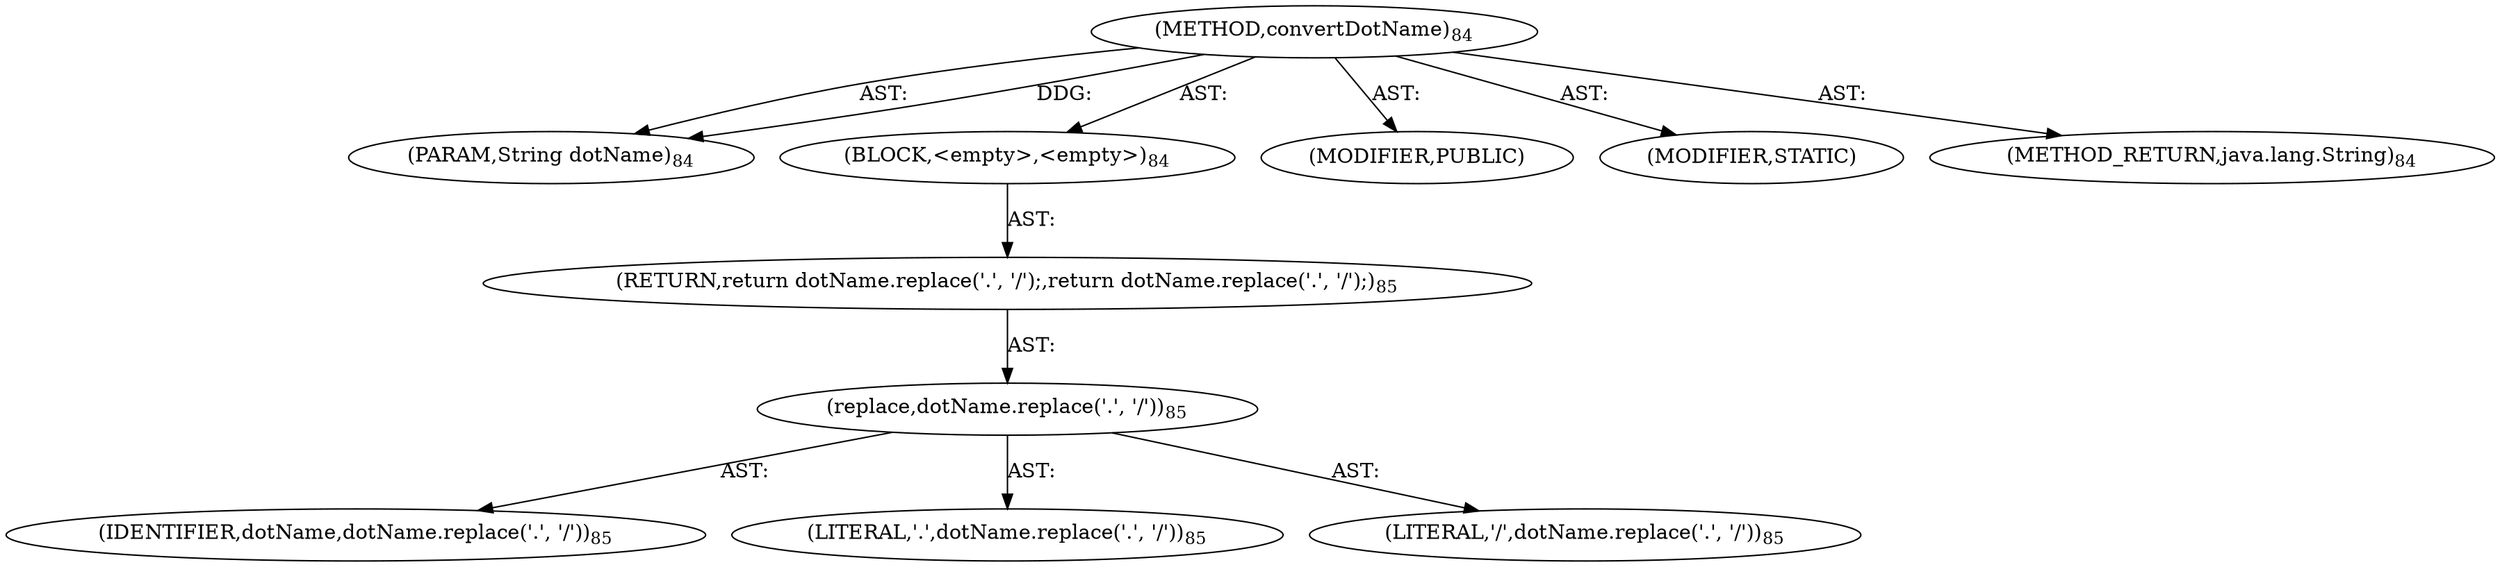 digraph "convertDotName" {  
"111669149697" [label = <(METHOD,convertDotName)<SUB>84</SUB>> ]
"115964116993" [label = <(PARAM,String dotName)<SUB>84</SUB>> ]
"25769803777" [label = <(BLOCK,&lt;empty&gt;,&lt;empty&gt;)<SUB>84</SUB>> ]
"146028888065" [label = <(RETURN,return dotName.replace('.', '/');,return dotName.replace('.', '/');)<SUB>85</SUB>> ]
"30064771074" [label = <(replace,dotName.replace('.', '/'))<SUB>85</SUB>> ]
"68719476737" [label = <(IDENTIFIER,dotName,dotName.replace('.', '/'))<SUB>85</SUB>> ]
"90194313220" [label = <(LITERAL,'.',dotName.replace('.', '/'))<SUB>85</SUB>> ]
"90194313221" [label = <(LITERAL,'/',dotName.replace('.', '/'))<SUB>85</SUB>> ]
"133143986178" [label = <(MODIFIER,PUBLIC)> ]
"133143986179" [label = <(MODIFIER,STATIC)> ]
"128849018881" [label = <(METHOD_RETURN,java.lang.String)<SUB>84</SUB>> ]
  "111669149697" -> "115964116993"  [ label = "AST: "] 
  "111669149697" -> "25769803777"  [ label = "AST: "] 
  "111669149697" -> "133143986178"  [ label = "AST: "] 
  "111669149697" -> "133143986179"  [ label = "AST: "] 
  "111669149697" -> "128849018881"  [ label = "AST: "] 
  "25769803777" -> "146028888065"  [ label = "AST: "] 
  "146028888065" -> "30064771074"  [ label = "AST: "] 
  "30064771074" -> "68719476737"  [ label = "AST: "] 
  "30064771074" -> "90194313220"  [ label = "AST: "] 
  "30064771074" -> "90194313221"  [ label = "AST: "] 
  "111669149697" -> "115964116993"  [ label = "DDG: "] 
}
